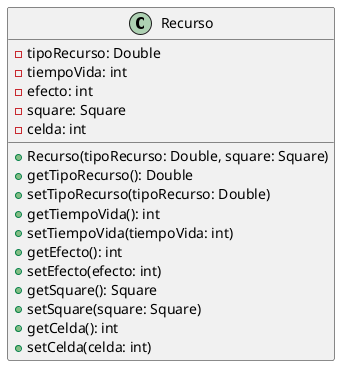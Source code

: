 @startuml
'https://plantuml.com/class-diagram

class Recurso{
- tipoRecurso: Double
- tiempoVida: int
- efecto: int
- square: Square
- celda: int
+ Recurso(tipoRecurso: Double, square: Square)
+ getTipoRecurso(): Double
+ setTipoRecurso(tipoRecurso: Double)
+ getTiempoVida(): int
+ setTiempoVida(tiempoVida: int)
+ getEfecto(): int
+ setEfecto(efecto: int)
+ getSquare(): Square
+ setSquare(square: Square)
+ getCelda(): int
+ setCelda(celda: int)
}
@enduml